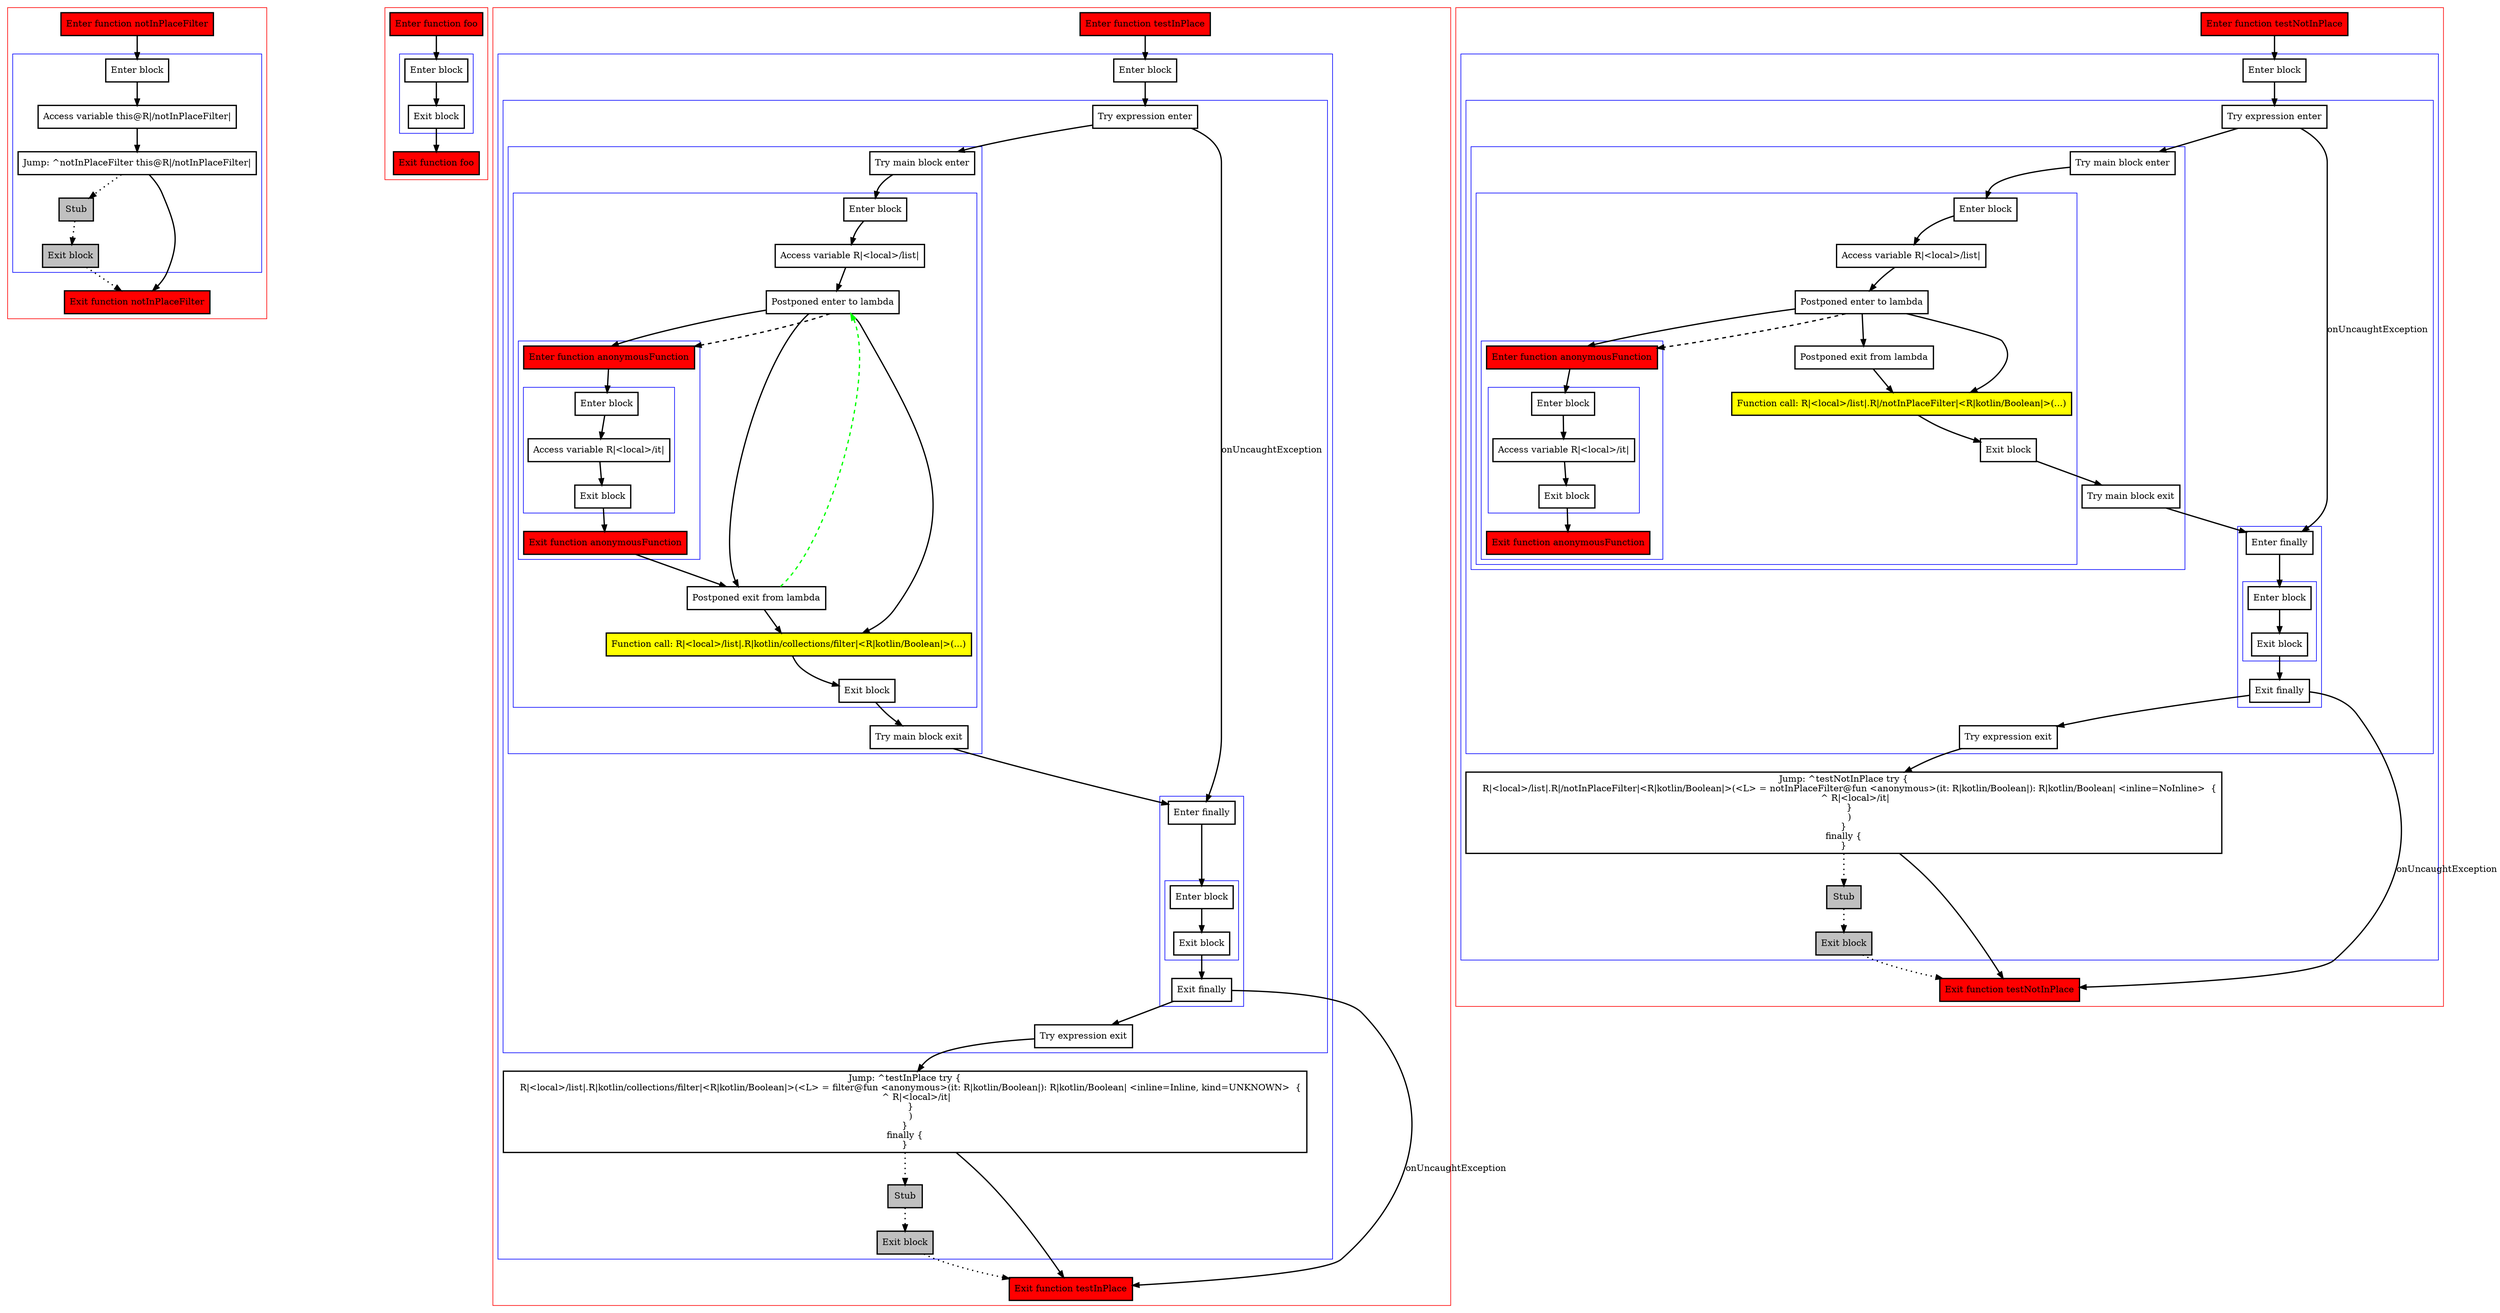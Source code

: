 digraph tryWithLambdaInside_kt {
    graph [nodesep=3]
    node [shape=box penwidth=2]
    edge [penwidth=2]

    subgraph cluster_0 {
        color=red
        0 [label="Enter function notInPlaceFilter" style="filled" fillcolor=red];
        subgraph cluster_1 {
            color=blue
            1 [label="Enter block"];
            2 [label="Access variable this@R|/notInPlaceFilter|"];
            3 [label="Jump: ^notInPlaceFilter this@R|/notInPlaceFilter|"];
            4 [label="Stub" style="filled" fillcolor=gray];
            5 [label="Exit block" style="filled" fillcolor=gray];
        }
        6 [label="Exit function notInPlaceFilter" style="filled" fillcolor=red];
    }
    0 -> {1};
    1 -> {2};
    2 -> {3};
    3 -> {6};
    3 -> {4} [style=dotted];
    4 -> {5} [style=dotted];
    5 -> {6} [style=dotted];

    subgraph cluster_2 {
        color=red
        7 [label="Enter function foo" style="filled" fillcolor=red];
        subgraph cluster_3 {
            color=blue
            8 [label="Enter block"];
            9 [label="Exit block"];
        }
        10 [label="Exit function foo" style="filled" fillcolor=red];
    }
    7 -> {8};
    8 -> {9};
    9 -> {10};

    subgraph cluster_4 {
        color=red
        11 [label="Enter function testInPlace" style="filled" fillcolor=red];
        subgraph cluster_5 {
            color=blue
            12 [label="Enter block"];
            subgraph cluster_6 {
                color=blue
                13 [label="Try expression enter"];
                subgraph cluster_7 {
                    color=blue
                    14 [label="Try main block enter"];
                    subgraph cluster_8 {
                        color=blue
                        15 [label="Enter block"];
                        16 [label="Access variable R|<local>/list|"];
                        17 [label="Postponed enter to lambda"];
                        subgraph cluster_9 {
                            color=blue
                            31 [label="Enter function anonymousFunction" style="filled" fillcolor=red];
                            subgraph cluster_10 {
                                color=blue
                                32 [label="Enter block"];
                                33 [label="Access variable R|<local>/it|"];
                                34 [label="Exit block"];
                            }
                            35 [label="Exit function anonymousFunction" style="filled" fillcolor=red];
                        }
                        18 [label="Postponed exit from lambda"];
                        19 [label="Function call: R|<local>/list|.R|kotlin/collections/filter|<R|kotlin/Boolean|>(...)" style="filled" fillcolor=yellow];
                        20 [label="Exit block"];
                    }
                    21 [label="Try main block exit"];
                }
                subgraph cluster_11 {
                    color=blue
                    22 [label="Enter finally"];
                    subgraph cluster_12 {
                        color=blue
                        23 [label="Enter block"];
                        24 [label="Exit block"];
                    }
                    25 [label="Exit finally"];
                }
                26 [label="Try expression exit"];
            }
            27 [label="Jump: ^testInPlace try {
    R|<local>/list|.R|kotlin/collections/filter|<R|kotlin/Boolean|>(<L> = filter@fun <anonymous>(it: R|kotlin/Boolean|): R|kotlin/Boolean| <inline=Inline, kind=UNKNOWN>  {
        ^ R|<local>/it|
    }
    )
}
finally {
}
"];
            28 [label="Stub" style="filled" fillcolor=gray];
            29 [label="Exit block" style="filled" fillcolor=gray];
        }
        30 [label="Exit function testInPlace" style="filled" fillcolor=red];
    }
    11 -> {12};
    12 -> {13};
    13 -> {14};
    13 -> {22} [label="onUncaughtException"];
    14 -> {15};
    15 -> {16};
    16 -> {17};
    17 -> {18 19 31};
    17 -> {31} [style=dashed];
    18 -> {19};
    18 -> {17} [color=green style=dashed];
    19 -> {20};
    20 -> {21};
    21 -> {22};
    22 -> {23};
    23 -> {24};
    24 -> {25};
    25 -> {26};
    25 -> {30} [label="onUncaughtException"];
    26 -> {27};
    27 -> {30};
    27 -> {28} [style=dotted];
    28 -> {29} [style=dotted];
    29 -> {30} [style=dotted];
    31 -> {32};
    32 -> {33};
    33 -> {34};
    34 -> {35};
    35 -> {18};

    subgraph cluster_13 {
        color=red
        36 [label="Enter function testNotInPlace" style="filled" fillcolor=red];
        subgraph cluster_14 {
            color=blue
            37 [label="Enter block"];
            subgraph cluster_15 {
                color=blue
                38 [label="Try expression enter"];
                subgraph cluster_16 {
                    color=blue
                    39 [label="Try main block enter"];
                    subgraph cluster_17 {
                        color=blue
                        40 [label="Enter block"];
                        41 [label="Access variable R|<local>/list|"];
                        42 [label="Postponed enter to lambda"];
                        subgraph cluster_18 {
                            color=blue
                            56 [label="Enter function anonymousFunction" style="filled" fillcolor=red];
                            subgraph cluster_19 {
                                color=blue
                                57 [label="Enter block"];
                                58 [label="Access variable R|<local>/it|"];
                                59 [label="Exit block"];
                            }
                            60 [label="Exit function anonymousFunction" style="filled" fillcolor=red];
                        }
                        43 [label="Postponed exit from lambda"];
                        44 [label="Function call: R|<local>/list|.R|/notInPlaceFilter|<R|kotlin/Boolean|>(...)" style="filled" fillcolor=yellow];
                        45 [label="Exit block"];
                    }
                    46 [label="Try main block exit"];
                }
                subgraph cluster_20 {
                    color=blue
                    47 [label="Enter finally"];
                    subgraph cluster_21 {
                        color=blue
                        48 [label="Enter block"];
                        49 [label="Exit block"];
                    }
                    50 [label="Exit finally"];
                }
                51 [label="Try expression exit"];
            }
            52 [label="Jump: ^testNotInPlace try {
    R|<local>/list|.R|/notInPlaceFilter|<R|kotlin/Boolean|>(<L> = notInPlaceFilter@fun <anonymous>(it: R|kotlin/Boolean|): R|kotlin/Boolean| <inline=NoInline>  {
        ^ R|<local>/it|
    }
    )
}
finally {
}
"];
            53 [label="Stub" style="filled" fillcolor=gray];
            54 [label="Exit block" style="filled" fillcolor=gray];
        }
        55 [label="Exit function testNotInPlace" style="filled" fillcolor=red];
    }
    36 -> {37};
    37 -> {38};
    38 -> {39};
    38 -> {47} [label="onUncaughtException"];
    39 -> {40};
    40 -> {41};
    41 -> {42};
    42 -> {43 44 56};
    42 -> {56} [style=dashed];
    43 -> {44};
    44 -> {45};
    45 -> {46};
    46 -> {47};
    47 -> {48};
    48 -> {49};
    49 -> {50};
    50 -> {51};
    50 -> {55} [label="onUncaughtException"];
    51 -> {52};
    52 -> {55};
    52 -> {53} [style=dotted];
    53 -> {54} [style=dotted];
    54 -> {55} [style=dotted];
    56 -> {57};
    57 -> {58};
    58 -> {59};
    59 -> {60};

}
